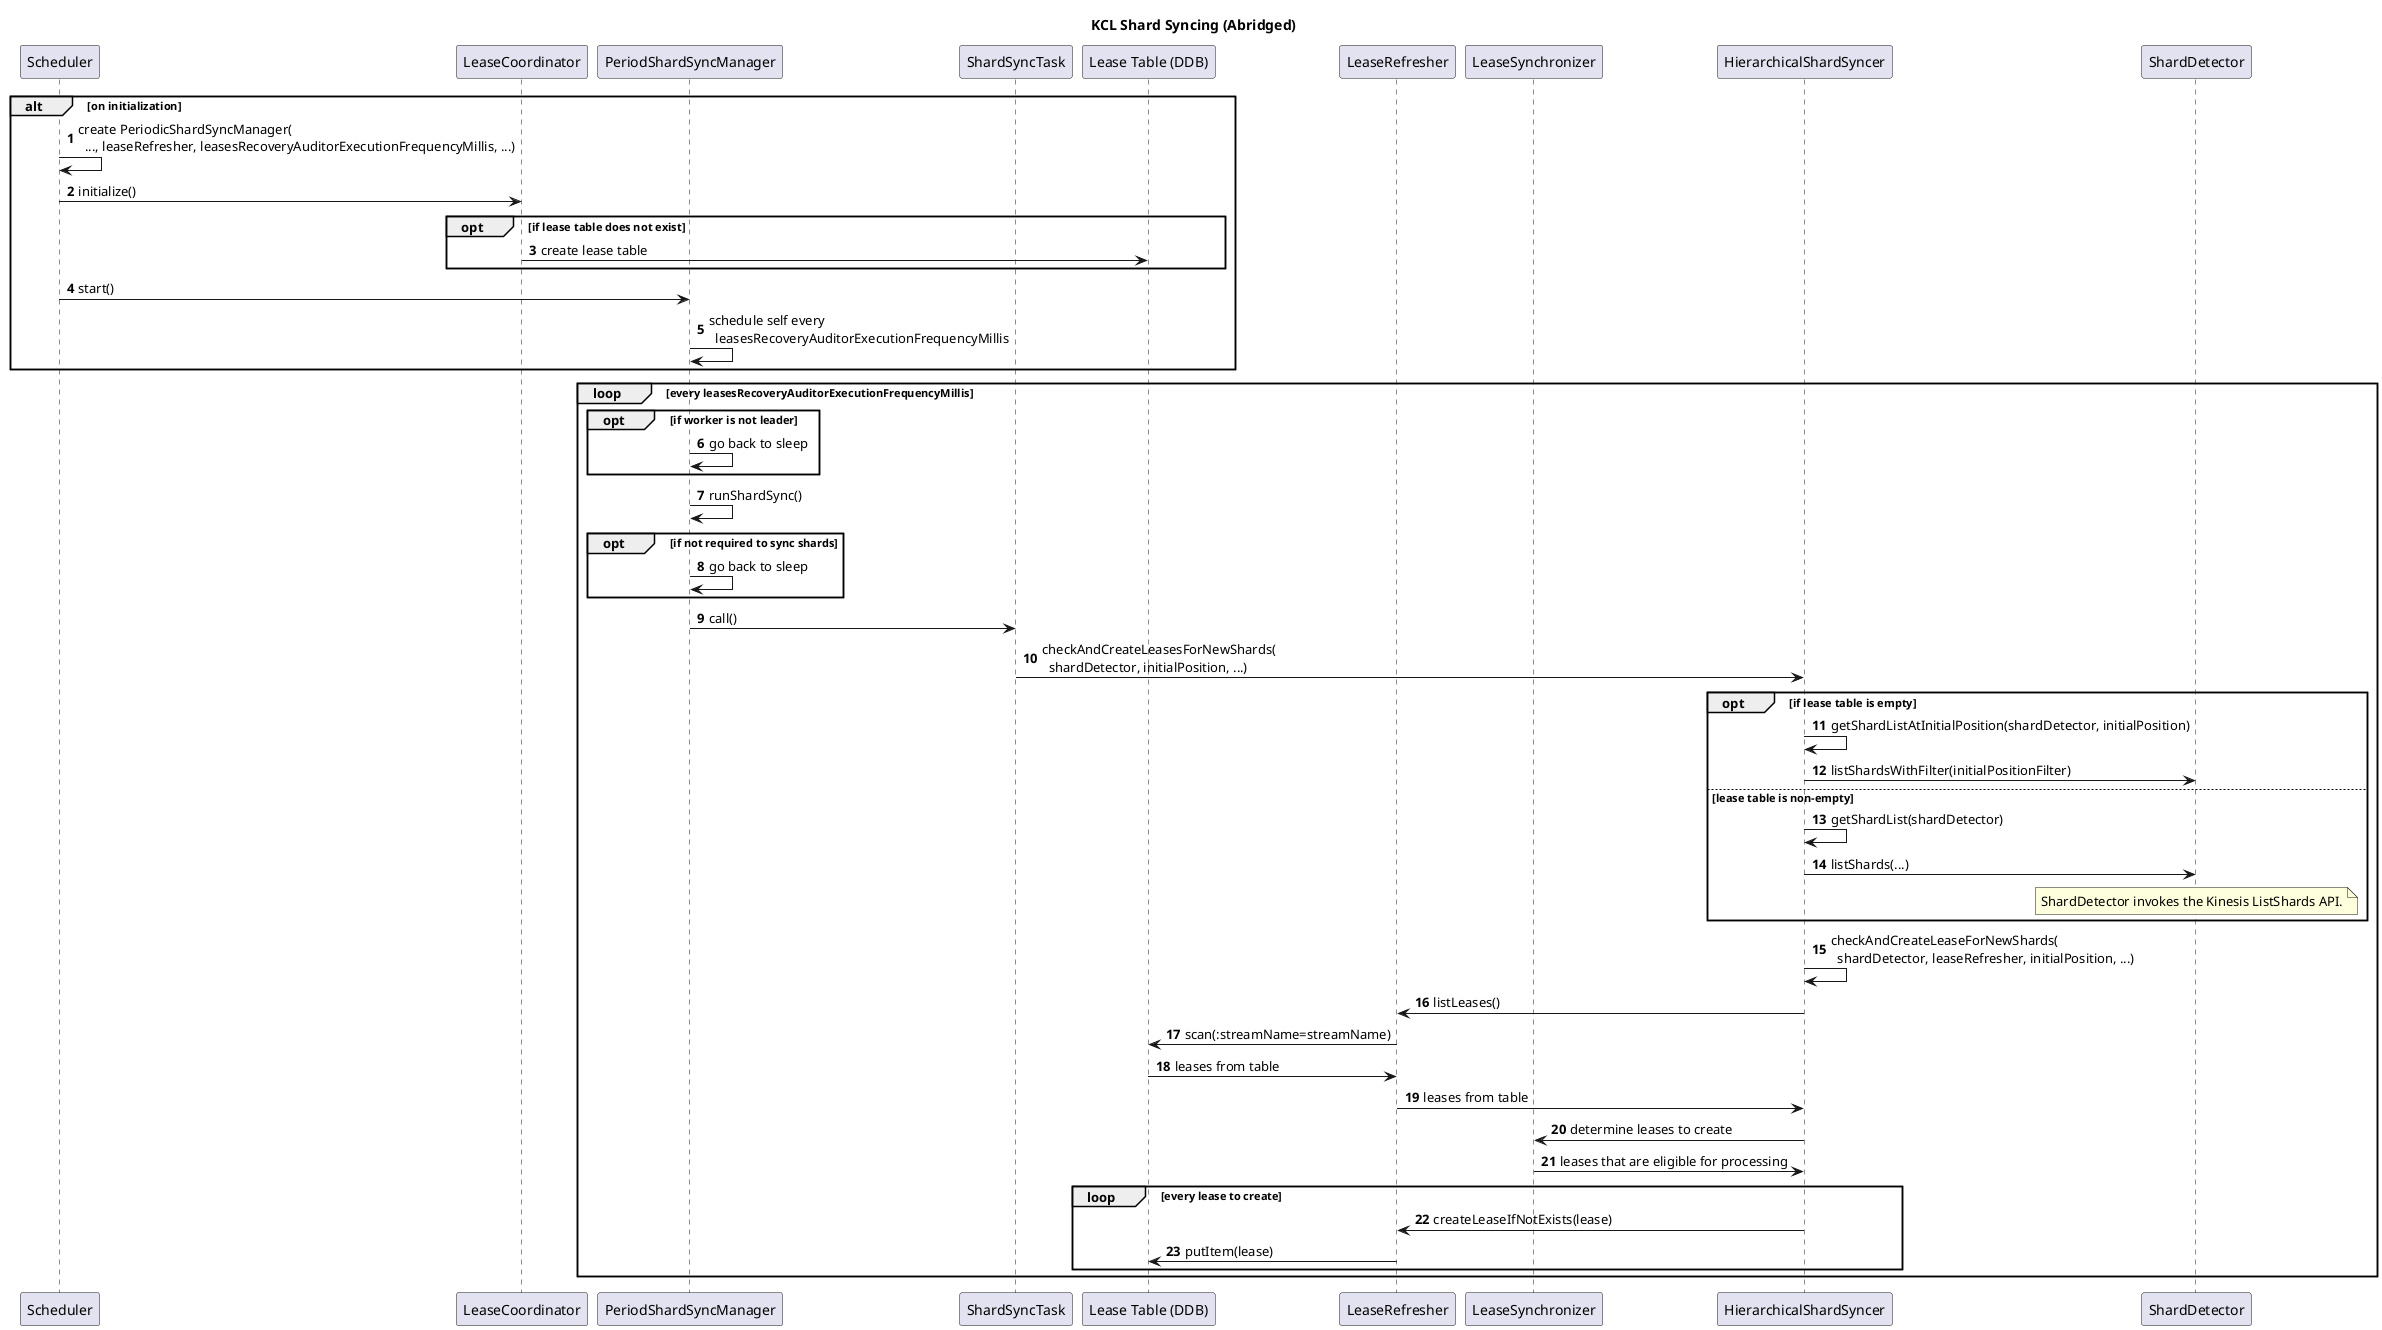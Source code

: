 @startuml
'https://plantuml.com/sequence-diagram

autonumber

title KCL Shard Syncing (Abridged)

participant Scheduler as S
participant LeaseCoordinator as LC
participant PeriodShardSyncManager as PSS
participant ShardSyncTask as SST
participant "Lease Table (DDB)" as DDB
participant LeaseRefresher as LR
participant LeaseSynchronizer as LS
participant HierarchicalShardSyncer as HSS
participant ShardDetector as SD

alt on initialization
  S->S: create PeriodicShardSyncManager(\n  ..., leaseRefresher, leasesRecoveryAuditorExecutionFrequencyMillis, ...)
  S->LC: initialize()
  opt if lease table does not exist
    LC->DDB: create lease table
  end
  S->PSS: start()
  PSS->PSS: schedule self every\n  leasesRecoveryAuditorExecutionFrequencyMillis
end

loop every leasesRecoveryAuditorExecutionFrequencyMillis
  opt if worker is not leader
    PSS->PSS: go back to sleep
  end

  PSS->PSS: runShardSync()
  opt if not required to sync shards
    PSS->PSS: go back to sleep
  end

  PSS->SST: call()
  SST->HSS: checkAndCreateLeasesForNewShards(\n  shardDetector, initialPosition, ...)
  opt if lease table is empty
    HSS->HSS: getShardListAtInitialPosition(shardDetector, initialPosition)
    HSS->SD: listShardsWithFilter(initialPositionFilter)
  else lease table is non-empty
    HSS->HSS: getShardList(shardDetector)
    HSS->SD: listShards(...)
    note over SD
      ShardDetector invokes the Kinesis ListShards API.
    end note
  end
  HSS->HSS: checkAndCreateLeaseForNewShards(\n  shardDetector, leaseRefresher, initialPosition, ...)
  HSS->LR: listLeases()
  LR->DDB: scan(:streamName=streamName)
  DDB->LR: leases from table
  LR->HSS: leases from table
  HSS->LS: determine leases to create
  LS->HSS: leases that are eligible for processing
  loop every lease to create
    HSS->LR: createLeaseIfNotExists(lease)
    LR->DDB: putItem(lease)
  end
end

@enduml
